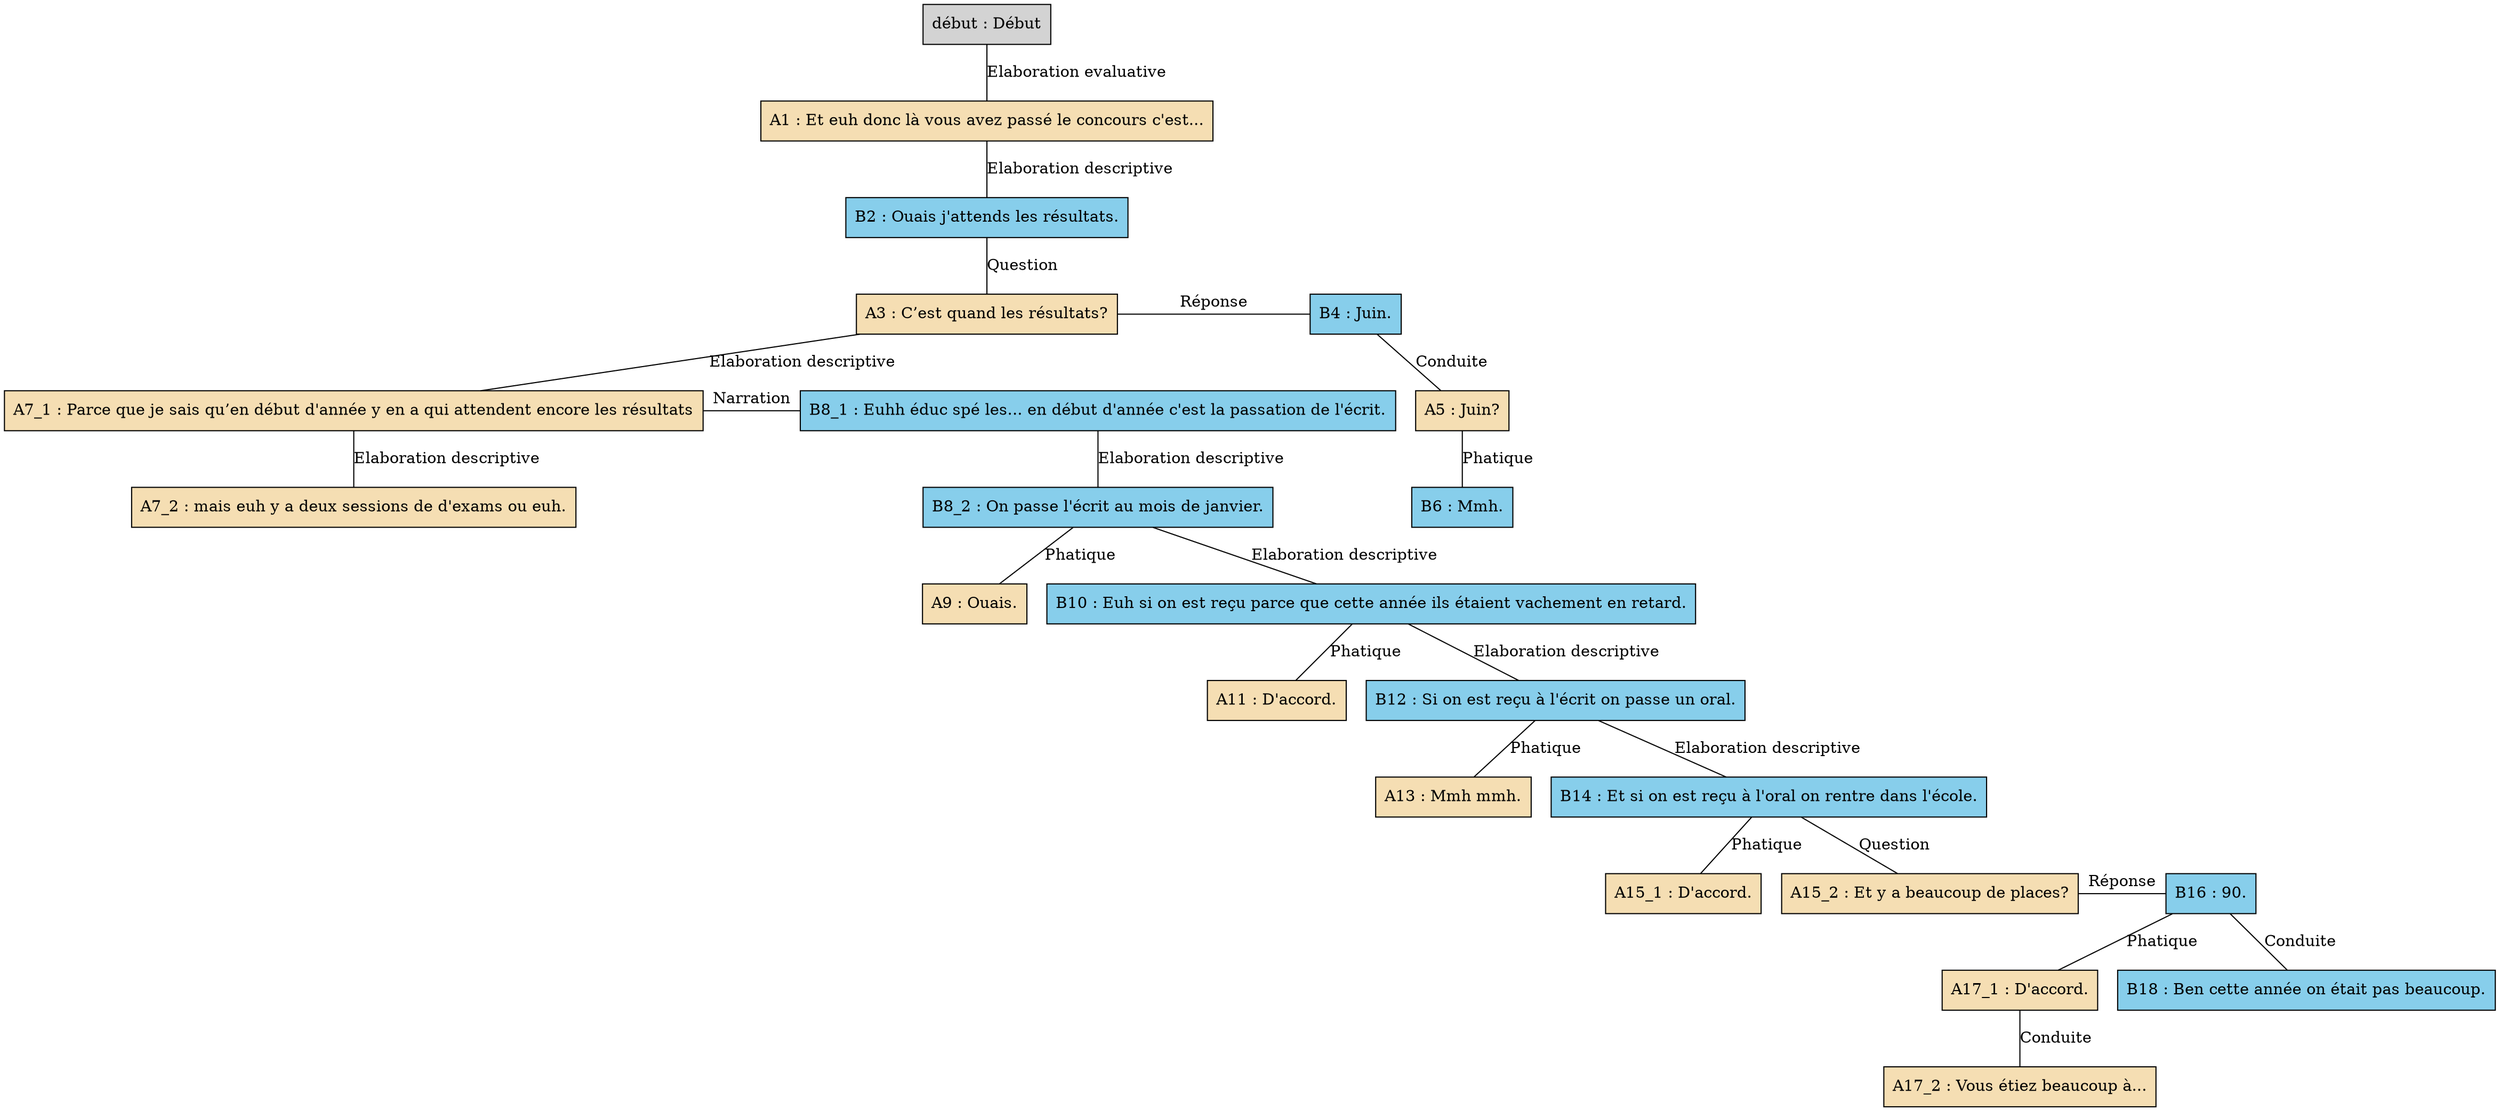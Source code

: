 digraph A13 {
	node [shape=box style=filled]
	"début" [label="début : Début"]
	A1 [label="A1 : Et euh donc là vous avez passé le concours c'est..." fillcolor=wheat]
	B2 [label="B2 : Ouais j'attends les résultats." fillcolor=skyblue]
	A3 [label="A3 : C’est quand les résultats?" fillcolor=wheat]
	B4 [label="B4 : Juin." fillcolor=skyblue]
	A5 [label="A5 : Juin?" fillcolor=wheat]
	B6 [label="B6 : Mmh." fillcolor=skyblue]
	A7_1 [label="A7_1 : Parce que je sais qu’en début d'année y en a qui attendent encore les résultats" fillcolor=wheat]
	A7_2 [label="A7_2 : mais euh y a deux sessions de d'exams ou euh." fillcolor=wheat]
	B8_1 [label="B8_1 : Euhh éduc spé les... en début d'année c'est la passation de l'écrit." fillcolor=skyblue]
	B8_2 [label="B8_2 : On passe l'écrit au mois de janvier." fillcolor=skyblue]
	A9 [label="A9 : Ouais." fillcolor=wheat]
	B10 [label="B10 : Euh si on est reçu parce que cette année ils étaient vachement en retard." fillcolor=skyblue]
	A11 [label="A11 : D'accord." fillcolor=wheat]
	B12 [label="B12 : Si on est reçu à l'écrit on passe un oral." fillcolor=skyblue]
	A13 [label="A13 : Mmh mmh." fillcolor=wheat]
	B14 [label="B14 : Et si on est reçu à l'oral on rentre dans l'école." fillcolor=skyblue]
	A15_1 [label="A15_1 : D'accord." fillcolor=wheat]
	A15_2 [label="A15_2 : Et y a beaucoup de places?" fillcolor=wheat]
	B16 [label="B16 : 90." fillcolor=skyblue]
	A17_1 [label="A17_1 : D'accord." fillcolor=wheat]
	A17_2 [label="A17_2 : Vous étiez beaucoup à..." fillcolor=wheat]
	B18 [label="B18 : Ben cette année on était pas beaucoup." fillcolor=skyblue]
	"début" -> A1 [label="Elaboration evaluative" dir=none]
	A1 -> B2 [label="Elaboration descriptive" dir=none]
	B2 -> A3 [label=Question dir=none]
	{
		rank=same
		A3
		B4
		A3 -> B4 [label="Réponse" dir=none]
	}
	B4 -> A5 [label=Conduite dir=none]
	A5 -> B6 [label=Phatique dir=none]
	A3 -> A7_1 [label="Elaboration descriptive" dir=none]
	A7_1 -> A7_2 [label="Elaboration descriptive" dir=none]
	{
		rank=same
		A7_1
		B8_1
		A7_1 -> B8_1 [label=Narration dir=none]
	}
	B8_1 -> B8_2 [label="Elaboration descriptive" dir=none]
	B8_2 -> A9 [label=Phatique dir=none]
	B8_2 -> B10 [label="Elaboration descriptive" dir=none]
	B10 -> A11 [label=Phatique dir=none]
	B10 -> B12 [label="Elaboration descriptive" dir=none]
	B12 -> A13 [label=Phatique dir=none]
	B12 -> B14 [label="Elaboration descriptive" dir=none]
	B14 -> A15_1 [label=Phatique dir=none]
	B14 -> A15_2 [label=Question dir=none]
	{
		rank=same
		A15_2
		B16
		A15_2 -> B16 [label="Réponse" dir=none]
	}
	B16 -> A17_1 [label=Phatique dir=none]
	A17_1 -> A17_2 [label=Conduite dir=none]
	B16 -> B18 [label=Conduite dir=none]
}
